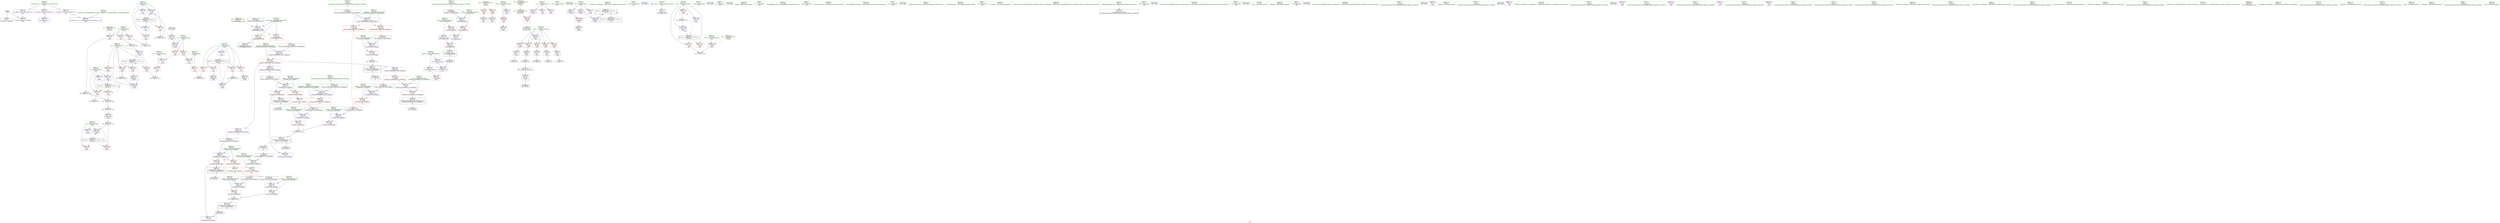 digraph "SVFG" {
	label="SVFG";

	Node0x559eb47b9fd0 [shape=record,color=grey,label="{NodeID: 0\nNullPtr}"];
	Node0x559eb47b9fd0 -> Node0x559eb47dc2d0[style=solid];
	Node0x559eb47b9fd0 -> Node0x559eb47dce20[style=solid];
	Node0x559eb47f8b10 [shape=record,color=black,label="{NodeID: 360\nMR_10V_3 = PHI(MR_10V_4, MR_10V_2, )\npts\{102 \}\n}"];
	Node0x559eb47f8b10 -> Node0x559eb47e0640[style=dashed];
	Node0x559eb47f8b10 -> Node0x559eb47e0710[style=dashed];
	Node0x559eb47f8b10 -> Node0x559eb47e07e0[style=dashed];
	Node0x559eb47f8b10 -> Node0x559eb47e08b0[style=dashed];
	Node0x559eb47f8b10 -> Node0x559eb47dd5a0[style=dashed];
	Node0x559eb47dc8e0 [shape=record,color=red,label="{NodeID: 194\n433\<--427\n\<--__a.addr\n_ZStanSt13_Ios_FmtflagsS_\n}"];
	Node0x559eb47dc8e0 -> Node0x559eb47ed350[style=solid];
	Node0x559eb47d9800 [shape=record,color=black,label="{NodeID: 111\n382\<--395\n_ZStaNRSt13_Ios_FmtflagsS__ret\<--\n_ZStaNRSt13_Ios_FmtflagsS_\n|{<s0>22}}"];
	Node0x559eb47d9800:s0 -> Node0x559eb4813480[style=solid,color=blue];
	Node0x559eb47d7950 [shape=record,color=green,label="{NodeID: 28\n316\<--1\n\<--dummyObj\nCan only get source location for instruction, argument, global var or function.|{<s0>20}}"];
	Node0x559eb47d7950:s0 -> Node0x559eb4814840[style=solid,color=red];
	Node0x559eb48141d0 [shape=record,color=black,label="{NodeID: 471\n399 = PHI(363, )\n0th arg _ZStcoSt13_Ios_Fmtflags }"];
	Node0x559eb48141d0 -> Node0x559eb47e6650[style=solid];
	Node0x559eb47de030 [shape=record,color=blue,label="{NodeID: 222\n326\<--323\n__n.addr\<--__n\n_ZSt12setprecisioni\n}"];
	Node0x559eb47de030 -> Node0x559eb47e19c0[style=dashed];
	Node0x559eb47dfae0 [shape=record,color=red,label="{NodeID: 139\n244\<--20\n\<--stdin\nmain\n}"];
	Node0x559eb47dfae0 -> Node0x559eb47d9320[style=solid];
	Node0x559eb47da390 [shape=record,color=green,label="{NodeID: 56\n235\<--236\nretval\<--retval_field_insensitive\nmain\n}"];
	Node0x559eb47da390 -> Node0x559eb47e1340[style=solid];
	Node0x559eb47da390 -> Node0x559eb47ddc20[style=solid];
	Node0x559eb47e11a0 [shape=record,color=red,label="{NodeID: 167\n145\<--144\n\<--arrayidx\n_Z2gov\n|{<s0>7}}"];
	Node0x559eb47e11a0:s0 -> Node0x559eb4813ac0[style=solid,color=red];
	Node0x559eb47dbcc0 [shape=record,color=green,label="{NodeID: 84\n411\<--412\n__b.addr\<--__b.addr_field_insensitive\n_ZStoRRSt13_Ios_FmtflagsS_\n}"];
	Node0x559eb47dbcc0 -> Node0x559eb47dc740[style=solid];
	Node0x559eb47dbcc0 -> Node0x559eb47e67f0[style=solid];
	Node0x559eb47d5790 [shape=record,color=green,label="{NodeID: 1\n7\<--1\n__dso_handle\<--dummyObj\nGlob }"];
	Node0x559eb4810190 [shape=record,color=black,label="{NodeID: 444\n254 = PHI()\n}"];
	Node0x559eb47f9010 [shape=record,color=black,label="{NodeID: 361\nMR_24V_2 = PHI(MR_24V_4, MR_24V_1, )\npts\{130000 \}\n|{|<s3>18}}"];
	Node0x559eb47f9010 -> Node0x559eb47e1270[style=dashed];
	Node0x559eb47f9010 -> Node0x559eb47dd4d0[style=dashed];
	Node0x559eb47f9010 -> Node0x559eb47f9010[style=dashed];
	Node0x559eb47f9010:s3 -> Node0x559eb47fa910[style=dashed,color=blue];
	Node0x559eb47dc9b0 [shape=record,color=red,label="{NodeID: 195\n434\<--429\n\<--__b.addr\n_ZStanSt13_Ios_FmtflagsS_\n}"];
	Node0x559eb47dc9b0 -> Node0x559eb47ed350[style=solid];
	Node0x559eb47d98d0 [shape=record,color=black,label="{NodeID: 112\n398\<--404\n_ZStcoSt13_Ios_Fmtflags_ret\<--neg\n_ZStcoSt13_Ios_Fmtflags\n|{<s0>21}}"];
	Node0x559eb47d98d0:s0 -> Node0x559eb48132b0[style=solid,color=blue];
	Node0x559eb47d7a50 [shape=record,color=green,label="{NodeID: 29\n317\<--1\n\<--dummyObj\nCan only get source location for instruction, argument, global var or function.|{<s0>20}}"];
	Node0x559eb47d7a50:s0 -> Node0x559eb4814980[style=solid,color=red];
	Node0x559eb4814340 [shape=record,color=black,label="{NodeID: 472\n323 = PHI(260, )\n0th arg _ZSt12setprecisioni }"];
	Node0x559eb4814340 -> Node0x559eb47de030[style=solid];
	Node0x559eb47e2a80 [shape=record,color=yellow,style=double,label="{NodeID: 389\n4V_1 = ENCHI(MR_4V_0)\npts\{96 \}\nFun[_Z2gov]}"];
	Node0x559eb47e2a80 -> Node0x559eb47e0090[style=dashed];
	Node0x559eb47e2a80 -> Node0x559eb47e0160[style=dashed];
	Node0x559eb47e2a80 -> Node0x559eb47e0230[style=dashed];
	Node0x559eb47de100 [shape=record,color=blue,label="{NodeID: 223\n329\<--330\n_M_n\<--\n_ZSt12setprecisioni\n}"];
	Node0x559eb47de100 -> Node0x559eb47e1a90[style=dashed];
	Node0x559eb47dfbb0 [shape=record,color=red,label="{NodeID: 140\n250\<--25\n\<--stdout\nmain\n}"];
	Node0x559eb47dfbb0 -> Node0x559eb47d93f0[style=solid];
	Node0x559eb47da460 [shape=record,color=green,label="{NodeID: 57\n237\<--238\nagg.tmp\<--agg.tmp_field_insensitive\nmain\n}"];
	Node0x559eb47da460 -> Node0x559eb47df530[style=solid];
	Node0x559eb47da460 -> Node0x559eb47df600[style=solid];
	Node0x559eb47e1270 [shape=record,color=red,label="{NodeID: 168\n187\<--186\n\<--arrayidx16\n_Z2gov\n}"];
	Node0x559eb47e1270 -> Node0x559eb47d9180[style=solid];
	Node0x559eb47dbd90 [shape=record,color=green,label="{NodeID: 85\n419\<--420\n_ZStorSt13_Ios_FmtflagsS_\<--_ZStorSt13_Ios_FmtflagsS__field_insensitive\n}"];
	Node0x559eb47d5820 [shape=record,color=green,label="{NodeID: 2\n14\<--1\n_ZSt3cin\<--dummyObj\nGlob }"];
	Node0x559eb480ff20 [shape=record,color=black,label="{NodeID: 445\n42 = PHI()\n}"];
	Node0x559eb47dca80 [shape=record,color=red,label="{NodeID: 196\n446\<--440\n\<--__a.addr\n_ZStorSt13_Ios_FmtflagsS_\n}"];
	Node0x559eb47dca80 -> Node0x559eb47ed4d0[style=solid];
	Node0x559eb47d99a0 [shape=record,color=black,label="{NodeID: 113\n406\<--421\n_ZStoRRSt13_Ios_FmtflagsS__ret\<--\n_ZStoRRSt13_Ios_FmtflagsS_\n|{<s0>24}}"];
	Node0x559eb47d99a0:s0 -> Node0x559eb4813700[style=solid,color=blue];
	Node0x559eb47d7b50 [shape=record,color=green,label="{NodeID: 30\n4\<--6\n_ZStL8__ioinit\<--_ZStL8__ioinit_field_insensitive\nGlob }"];
	Node0x559eb47d7b50 -> Node0x559eb47de7a0[style=solid];
	Node0x559eb4814480 [shape=record,color=black,label="{NodeID: 473\n407 = PHI(376, )\n0th arg _ZStoRRSt13_Ios_FmtflagsS_ }"];
	Node0x559eb4814480 -> Node0x559eb47e6720[style=solid];
	Node0x559eb47de1d0 [shape=record,color=blue,label="{NodeID: 224\n348\<--345\nthis.addr\<--this\n_ZNSt8ios_base4setfESt13_Ios_FmtflagsS0_\n}"];
	Node0x559eb47de1d0 -> Node0x559eb47e1b60[style=dashed];
	Node0x559eb47dfc80 [shape=record,color=red,label="{NodeID: 141\n64\<--61\n\<--c.addr\n_Z2isc\n}"];
	Node0x559eb47dfc80 -> Node0x559eb47dc4d0[style=solid];
	Node0x559eb47da530 [shape=record,color=green,label="{NodeID: 58\n239\<--240\ntestn\<--testn_field_insensitive\nmain\n}"];
	Node0x559eb47da530 -> Node0x559eb47e1410[style=solid];
	Node0x559eb47e1340 [shape=record,color=red,label="{NodeID: 169\n297\<--235\n\<--retval\nmain\n}"];
	Node0x559eb47e1340 -> Node0x559eb47d94c0[style=solid];
	Node0x559eb47dbe90 [shape=record,color=green,label="{NodeID: 86\n427\<--428\n__a.addr\<--__a.addr_field_insensitive\n_ZStanSt13_Ios_FmtflagsS_\n}"];
	Node0x559eb47dbe90 -> Node0x559eb47dc8e0[style=solid];
	Node0x559eb47dbe90 -> Node0x559eb47e6990[style=solid];
	Node0x559eb47d5ad0 [shape=record,color=green,label="{NodeID: 3\n15\<--1\n_ZSt4cout\<--dummyObj\nGlob }"];
	Node0x559eb4812540 [shape=record,color=black,label="{NodeID: 446\n120 = PHI()\n}"];
	Node0x559eb47f9a10 [shape=record,color=black,label="{NodeID: 363\nMR_14V_3 = PHI(MR_14V_5, MR_14V_2, )\npts\{106 \}\n}"];
	Node0x559eb47f9a10 -> Node0x559eb47e0a50[style=dashed];
	Node0x559eb47f9a10 -> Node0x559eb47e0b20[style=dashed];
	Node0x559eb47f9a10 -> Node0x559eb47dda80[style=dashed];
	Node0x559eb47f9a10 -> Node0x559eb47f9a10[style=dashed];
	Node0x559eb47dcb50 [shape=record,color=red,label="{NodeID: 197\n447\<--442\n\<--__b.addr\n_ZStorSt13_Ios_FmtflagsS_\n}"];
	Node0x559eb47dcb50 -> Node0x559eb47ed4d0[style=solid];
	Node0x559eb47d9a70 [shape=record,color=black,label="{NodeID: 114\n424\<--435\n_ZStanSt13_Ios_FmtflagsS__ret\<--and\n_ZStanSt13_Ios_FmtflagsS_\n|{<s0>23|<s1>25}}"];
	Node0x559eb47d9a70:s0 -> Node0x559eb4813590[style=solid,color=blue];
	Node0x559eb47d9a70:s1 -> Node0x559eb4813810[style=solid,color=blue];
	Node0x559eb47d7c50 [shape=record,color=green,label="{NodeID: 31\n8\<--10\nstr\<--str_field_insensitive\nGlob }"];
	Node0x559eb47d7c50 -> Node0x559eb47de870[style=solid];
	Node0x559eb47d7c50 -> Node0x559eb47de940[style=solid];
	Node0x559eb47d7c50 -> Node0x559eb47dea10[style=solid];
	Node0x559eb48145c0 [shape=record,color=black,label="{NodeID: 474\n408 = PHI(373, )\n1st arg _ZStoRRSt13_Ios_FmtflagsS_ }"];
	Node0x559eb48145c0 -> Node0x559eb47e67f0[style=solid];
	Node0x559eb47de2a0 [shape=record,color=blue,label="{NodeID: 225\n350\<--346\n__fmtfl.addr\<--__fmtfl\n_ZNSt8ios_base4setfESt13_Ios_FmtflagsS0_\n}"];
	Node0x559eb47de2a0 -> Node0x559eb47e1c30[style=dashed];
	Node0x559eb47dfd50 [shape=record,color=red,label="{NodeID: 142\n69\<--61\n\<--c.addr\n_Z2isc\n}"];
	Node0x559eb47dfd50 -> Node0x559eb47dc5a0[style=solid];
	Node0x559eb47da600 [shape=record,color=green,label="{NodeID: 59\n241\<--242\ntestc\<--testc_field_insensitive\nmain\n}"];
	Node0x559eb47da600 -> Node0x559eb47e14e0[style=solid];
	Node0x559eb47da600 -> Node0x559eb47e15b0[style=solid];
	Node0x559eb47da600 -> Node0x559eb47e1680[style=solid];
	Node0x559eb47da600 -> Node0x559eb47dddc0[style=solid];
	Node0x559eb47da600 -> Node0x559eb47dde90[style=solid];
	Node0x559eb47ebdf0 [shape=record,color=black,label="{NodeID: 336\n89 = PHI(90, 90, 90, 90, 86, )\n}"];
	Node0x559eb47ebdf0 -> Node0x559eb47d8d70[style=solid];
	Node0x559eb47e1410 [shape=record,color=red,label="{NodeID: 170\n274\<--239\n\<--testn\nmain\n}"];
	Node0x559eb47e1410 -> Node0x559eb47ed950[style=solid];
	Node0x559eb47dbf60 [shape=record,color=green,label="{NodeID: 87\n429\<--430\n__b.addr\<--__b.addr_field_insensitive\n_ZStanSt13_Ios_FmtflagsS_\n}"];
	Node0x559eb47dbf60 -> Node0x559eb47dc9b0[style=solid];
	Node0x559eb47dbf60 -> Node0x559eb47e6a60[style=solid];
	Node0x559eb47d5b60 [shape=record,color=green,label="{NodeID: 4\n16\<--1\n.str\<--dummyObj\nGlob }"];
	Node0x559eb4812610 [shape=record,color=black,label="{NodeID: 447\n123 = PHI()\n}"];
	Node0x559eb47f9f10 [shape=record,color=black,label="{NodeID: 364\nMR_16V_3 = PHI(MR_16V_5, MR_16V_2, )\npts\{108 \}\n}"];
	Node0x559eb47f9f10 -> Node0x559eb47e0bf0[style=dashed];
	Node0x559eb47f9f10 -> Node0x559eb47e0cc0[style=dashed];
	Node0x559eb47f9f10 -> Node0x559eb47dd9b0[style=dashed];
	Node0x559eb47f9f10 -> Node0x559eb47f9f10[style=dashed];
	Node0x559eb47dcc20 [shape=record,color=blue,label="{NodeID: 198\n454\<--31\nllvm.global_ctors_0\<--\nGlob }"];
	Node0x559eb47d9b40 [shape=record,color=black,label="{NodeID: 115\n437\<--448\n_ZStorSt13_Ios_FmtflagsS__ret\<--or\n_ZStorSt13_Ios_FmtflagsS_\n|{<s0>26}}"];
	Node0x559eb47d9b40:s0 -> Node0x559eb4813980[style=solid,color=blue];
	Node0x559eb47d7d50 [shape=record,color=green,label="{NodeID: 32\n11\<--13\nok\<--ok_field_insensitive\nGlob }"];
	Node0x559eb47d7d50 -> Node0x559eb47deae0[style=solid];
	Node0x559eb47d7d50 -> Node0x559eb47debb0[style=solid];
	Node0x559eb47d7d50 -> Node0x559eb47dec80[style=solid];
	Node0x559eb4814700 [shape=record,color=black,label="{NodeID: 475\n345 = PHI(314, )\n0th arg _ZNSt8ios_base4setfESt13_Ios_FmtflagsS0_ }"];
	Node0x559eb4814700 -> Node0x559eb47de1d0[style=solid];
	Node0x559eb47de370 [shape=record,color=blue,label="{NodeID: 226\n352\<--347\n__mask.addr\<--__mask\n_ZNSt8ios_base4setfESt13_Ios_FmtflagsS0_\n}"];
	Node0x559eb47de370 -> Node0x559eb47e1d00[style=dashed];
	Node0x559eb47de370 -> Node0x559eb47e1dd0[style=dashed];
	Node0x559eb47dfe20 [shape=record,color=red,label="{NodeID: 143\n74\<--61\n\<--c.addr\n_Z2isc\n}"];
	Node0x559eb47dfe20 -> Node0x559eb47dc670[style=solid];
	Node0x559eb47da6d0 [shape=record,color=green,label="{NodeID: 60\n248\<--249\nfreopen\<--freopen_field_insensitive\n}"];
	Node0x559eb47ec450 [shape=record,color=grey,label="{NodeID: 337\n294 = Binary(293, 150, )\n}"];
	Node0x559eb47ec450 -> Node0x559eb47dde90[style=solid];
	Node0x559eb47e14e0 [shape=record,color=red,label="{NodeID: 171\n273\<--241\n\<--testc\nmain\n}"];
	Node0x559eb47e14e0 -> Node0x559eb47ed950[style=solid];
	Node0x559eb47dc030 [shape=record,color=green,label="{NodeID: 88\n440\<--441\n__a.addr\<--__a.addr_field_insensitive\n_ZStorSt13_Ios_FmtflagsS_\n}"];
	Node0x559eb47dc030 -> Node0x559eb47dca80[style=solid];
	Node0x559eb47dc030 -> Node0x559eb47e6b30[style=solid];
	Node0x559eb47d5bf0 [shape=record,color=green,label="{NodeID: 5\n18\<--1\n.str.1\<--dummyObj\nGlob }"];
	Node0x559eb4812710 [shape=record,color=black,label="{NodeID: 448\n127 = PHI()\n}"];
	Node0x559eb4812710 -> Node0x559eb47d8e40[style=solid];
	Node0x559eb47fa410 [shape=record,color=black,label="{NodeID: 365\nMR_18V_3 = PHI(MR_18V_4, MR_18V_2, )\npts\{110 \}\n}"];
	Node0x559eb47fa410 -> Node0x559eb47e0d90[style=dashed];
	Node0x559eb47fa410 -> Node0x559eb47e0e60[style=dashed];
	Node0x559eb47fa410 -> Node0x559eb47e0f30[style=dashed];
	Node0x559eb47fa410 -> Node0x559eb47e1000[style=dashed];
	Node0x559eb47fa410 -> Node0x559eb47ddb50[style=dashed];
	Node0x559eb47dcd20 [shape=record,color=blue,label="{NodeID: 199\n455\<--32\nllvm.global_ctors_1\<--_GLOBAL__sub_I_random.johnnyh_0_1.cpp\nGlob }"];
	Node0x559eb47de7a0 [shape=record,color=purple,label="{NodeID: 116\n41\<--4\n\<--_ZStL8__ioinit\n__cxx_global_var_init\n}"];
	Node0x559eb47d7e50 [shape=record,color=green,label="{NodeID: 33\n30\<--34\nllvm.global_ctors\<--llvm.global_ctors_field_insensitive\nGlob }"];
	Node0x559eb47d7e50 -> Node0x559eb47df230[style=solid];
	Node0x559eb47d7e50 -> Node0x559eb47df330[style=solid];
	Node0x559eb47d7e50 -> Node0x559eb47df430[style=solid];
	Node0x559eb4814840 [shape=record,color=black,label="{NodeID: 476\n346 = PHI(316, )\n1st arg _ZNSt8ios_base4setfESt13_Ios_FmtflagsS0_ }"];
	Node0x559eb4814840 -> Node0x559eb47de2a0[style=solid];
	Node0x559eb47de440 [shape=record,color=blue,label="{NodeID: 227\n354\<--361\n__old\<--\n_ZNSt8ios_base4setfESt13_Ios_FmtflagsS0_\n}"];
	Node0x559eb47de440 -> Node0x559eb47e1ea0[style=dashed];
	Node0x559eb47dfef0 [shape=record,color=red,label="{NodeID: 144\n79\<--61\n\<--c.addr\n_Z2isc\n}"];
	Node0x559eb47dfef0 -> Node0x559eb47d8bd0[style=solid];
	Node0x559eb47da7d0 [shape=record,color=green,label="{NodeID: 61\n255\<--256\n_ZSt5fixedRSt8ios_base\<--_ZSt5fixedRSt8ios_base_field_insensitive\n}"];
	Node0x559eb47ec5d0 [shape=record,color=grey,label="{NodeID: 338\n167 = Binary(166, 150, )\n}"];
	Node0x559eb47ec5d0 -> Node0x559eb47dd5a0[style=solid];
	Node0x559eb47e15b0 [shape=record,color=red,label="{NodeID: 172\n281\<--241\n\<--testc\nmain\n}"];
	Node0x559eb47dc100 [shape=record,color=green,label="{NodeID: 89\n442\<--443\n__b.addr\<--__b.addr_field_insensitive\n_ZStorSt13_Ios_FmtflagsS_\n}"];
	Node0x559eb47dc100 -> Node0x559eb47dcb50[style=solid];
	Node0x559eb47dc100 -> Node0x559eb47e6c00[style=solid];
	Node0x559eb47d5c80 [shape=record,color=green,label="{NodeID: 6\n20\<--1\nstdin\<--dummyObj\nGlob }"];
	Node0x559eb4812870 [shape=record,color=black,label="{NodeID: 449\n146 = PHI(59, )\n}"];
	Node0x559eb47fa910 [shape=record,color=black,label="{NodeID: 366\nMR_24V_2 = PHI(MR_24V_3, MR_24V_1, )\npts\{130000 \}\n|{<s0>18}}"];
	Node0x559eb47fa910:s0 -> Node0x559eb47f9010[style=dashed,color=red];
	Node0x559eb47dce20 [shape=record,color=blue, style = dotted,label="{NodeID: 200\n456\<--3\nllvm.global_ctors_2\<--dummyVal\nGlob }"];
	Node0x559eb47de870 [shape=record,color=purple,label="{NodeID: 117\n119\<--8\n\<--str\n_Z2gov\n}"];
	Node0x559eb47d7f50 [shape=record,color=green,label="{NodeID: 34\n35\<--36\n__cxx_global_var_init\<--__cxx_global_var_init_field_insensitive\n}"];
	Node0x559eb4814980 [shape=record,color=black,label="{NodeID: 477\n347 = PHI(317, )\n2nd arg _ZNSt8ios_base4setfESt13_Ios_FmtflagsS0_ }"];
	Node0x559eb4814980 -> Node0x559eb47de370[style=solid];
	Node0x559eb47de510 [shape=record,color=blue,label="{NodeID: 228\n385\<--383\n__a.addr\<--__a\n_ZStaNRSt13_Ios_FmtflagsS_\n}"];
	Node0x559eb47de510 -> Node0x559eb47e2040[style=dashed];
	Node0x559eb47de510 -> Node0x559eb47e2110[style=dashed];
	Node0x559eb47dffc0 [shape=record,color=red,label="{NodeID: 145\n84\<--61\n\<--c.addr\n_Z2isc\n}"];
	Node0x559eb47dffc0 -> Node0x559eb47d8ca0[style=solid];
	Node0x559eb47da8d0 [shape=record,color=green,label="{NodeID: 62\n257\<--258\n_ZNSolsEPFRSt8ios_baseS0_E\<--_ZNSolsEPFRSt8ios_baseS0_E_field_insensitive\n}"];
	Node0x559eb47ec750 [shape=record,color=grey,label="{NodeID: 339\n149 = Binary(148, 150, )\n}"];
	Node0x559eb47ec750 -> Node0x559eb47dd330[style=solid];
	Node0x559eb47e1680 [shape=record,color=red,label="{NodeID: 173\n293\<--241\n\<--testc\nmain\n}"];
	Node0x559eb47e1680 -> Node0x559eb47ec450[style=solid];
	Node0x559eb47dc1d0 [shape=record,color=green,label="{NodeID: 90\n32\<--450\n_GLOBAL__sub_I_random.johnnyh_0_1.cpp\<--_GLOBAL__sub_I_random.johnnyh_0_1.cpp_field_insensitive\n}"];
	Node0x559eb47dc1d0 -> Node0x559eb47dcd20[style=solid];
	Node0x559eb47d64c0 [shape=record,color=green,label="{NodeID: 7\n21\<--1\n.str.2\<--dummyObj\nGlob }"];
	Node0x559eb4812970 [shape=record,color=black,label="{NodeID: 450\n212 = PHI()\n}"];
	Node0x559eb47fae10 [shape=record,color=black,label="{NodeID: 367\nMR_32V_3 = PHI(MR_32V_4, MR_32V_2, )\npts\{242 \}\n}"];
	Node0x559eb47fae10 -> Node0x559eb47e14e0[style=dashed];
	Node0x559eb47fae10 -> Node0x559eb47e15b0[style=dashed];
	Node0x559eb47fae10 -> Node0x559eb47e1680[style=dashed];
	Node0x559eb47fae10 -> Node0x559eb47dde90[style=dashed];
	Node0x559eb47dcf20 [shape=record,color=blue,label="{NodeID: 201\n61\<--60\nc.addr\<--c\n_Z2isc\n}"];
	Node0x559eb47dcf20 -> Node0x559eb47dfc80[style=dashed];
	Node0x559eb47dcf20 -> Node0x559eb47dfd50[style=dashed];
	Node0x559eb47dcf20 -> Node0x559eb47dfe20[style=dashed];
	Node0x559eb47dcf20 -> Node0x559eb47dfef0[style=dashed];
	Node0x559eb47dcf20 -> Node0x559eb47dffc0[style=dashed];
	Node0x559eb47de940 [shape=record,color=purple,label="{NodeID: 118\n126\<--8\n\<--str\n_Z2gov\n}"];
	Node0x559eb47d8050 [shape=record,color=green,label="{NodeID: 35\n39\<--40\n_ZNSt8ios_base4InitC1Ev\<--_ZNSt8ios_base4InitC1Ev_field_insensitive\n}"];
	Node0x559eb4814ac0 [shape=record,color=black,label="{NodeID: 478\n425 = PHI(371, 392, )\n0th arg _ZStanSt13_Ios_FmtflagsS_ }"];
	Node0x559eb4814ac0 -> Node0x559eb47e6990[style=solid];
	Node0x559eb47de5e0 [shape=record,color=blue,label="{NodeID: 229\n387\<--384\n__b.addr\<--__b\n_ZStaNRSt13_Ios_FmtflagsS_\n}"];
	Node0x559eb47de5e0 -> Node0x559eb47e21e0[style=dashed];
	Node0x559eb47e0090 [shape=record,color=red,label="{NodeID: 146\n156\<--95\n\<--k\n_Z2gov\n}"];
	Node0x559eb47e0090 -> Node0x559eb47eddd0[style=solid];
	Node0x559eb47da9d0 [shape=record,color=green,label="{NodeID: 63\n261\<--262\n_ZSt12setprecisioni\<--_ZSt12setprecisioni_field_insensitive\n}"];
	Node0x559eb47ec8d0 [shape=record,color=grey,label="{NodeID: 340\n208 = Binary(207, 150, )\n}"];
	Node0x559eb47ec8d0 -> Node0x559eb47ddb50[style=solid];
	Node0x559eb47e1750 [shape=record,color=red,label="{NodeID: 174\n266\<--265\n\<--coerce.dive4\nmain\n}"];
	Node0x559eb47dc2d0 [shape=record,color=black,label="{NodeID: 91\n2\<--3\ndummyVal\<--dummyVal\n}"];
	Node0x559eb47d6550 [shape=record,color=green,label="{NodeID: 8\n23\<--1\n.str.3\<--dummyObj\nGlob }"];
	Node0x559eb4812a40 [shape=record,color=black,label="{NodeID: 451\n259 = PHI(322, )\n}"];
	Node0x559eb4812a40 -> Node0x559eb47ddcf0[style=solid];
	Node0x559eb47dcff0 [shape=record,color=blue,label="{NodeID: 202\n97\<--130\nlen\<--conv\n_Z2gov\n}"];
	Node0x559eb47dcff0 -> Node0x559eb47e0300[style=dashed];
	Node0x559eb47dcff0 -> Node0x559eb47e03d0[style=dashed];
	Node0x559eb47dea10 [shape=record,color=purple,label="{NodeID: 119\n144\<--8\narrayidx\<--str\n_Z2gov\n}"];
	Node0x559eb47dea10 -> Node0x559eb47e11a0[style=solid];
	Node0x559eb47d8150 [shape=record,color=green,label="{NodeID: 36\n45\<--46\n__cxa_atexit\<--__cxa_atexit_field_insensitive\n}"];
	Node0x559eb4814cd0 [shape=record,color=black,label="{NodeID: 479\n426 = PHI(372, 393, )\n1st arg _ZStanSt13_Ios_FmtflagsS_ }"];
	Node0x559eb4814cd0 -> Node0x559eb47e6a60[style=solid];
	Node0x559eb47de6b0 [shape=record,color=blue,label="{NodeID: 230\n395\<--394\n\<--call\n_ZStaNRSt13_Ios_FmtflagsS_\n}"];
	Node0x559eb47e0160 [shape=record,color=red,label="{NodeID: 147\n174\<--95\n\<--k\n_Z2gov\n}"];
	Node0x559eb47e0160 -> Node0x559eb47ed1d0[style=solid];
	Node0x559eb47daad0 [shape=record,color=green,label="{NodeID: 64\n268\<--269\n_ZStlsIcSt11char_traitsIcEERSt13basic_ostreamIT_T0_ES6_St13_Setprecision\<--_ZStlsIcSt11char_traitsIcEERSt13basic_ostreamIT_T0_ES6_St13_Setprecision_field_insensitive\n}"];
	Node0x559eb47eca50 [shape=record,color=grey,label="{NodeID: 341\n404 = Binary(403, 173, )\n}"];
	Node0x559eb47eca50 -> Node0x559eb47d98d0[style=solid];
	Node0x559eb47e1820 [shape=record,color=red,label="{NodeID: 175\n314\<--311\n\<--__base.addr\n_ZSt5fixedRSt8ios_base\n|{<s0>20}}"];
	Node0x559eb47e1820:s0 -> Node0x559eb4814700[style=solid,color=red];
	Node0x559eb47dc3d0 [shape=record,color=black,label="{NodeID: 92\n43\<--44\n\<--_ZNSt8ios_base4InitD1Ev\nCan only get source location for instruction, argument, global var or function.}"];
	Node0x559eb47d6650 [shape=record,color=green,label="{NodeID: 9\n25\<--1\nstdout\<--dummyObj\nGlob }"];
	Node0x559eb4812c00 [shape=record,color=black,label="{NodeID: 452\n267 = PHI()\n}"];
	Node0x559eb47dd0c0 [shape=record,color=blue,label="{NodeID: 203\n99\<--133\nc\<--\n_Z2gov\n}"];
	Node0x559eb47dd0c0 -> Node0x559eb47f8610[style=dashed];
	Node0x559eb47deae0 [shape=record,color=purple,label="{NodeID: 120\n113\<--11\n\<--ok\n_Z2gov\n}"];
	Node0x559eb47d8250 [shape=record,color=green,label="{NodeID: 37\n44\<--50\n_ZNSt8ios_base4InitD1Ev\<--_ZNSt8ios_base4InitD1Ev_field_insensitive\n}"];
	Node0x559eb47d8250 -> Node0x559eb47dc3d0[style=solid];
	Node0x559eb47e6650 [shape=record,color=blue,label="{NodeID: 231\n400\<--399\n__a.addr\<--__a\n_ZStcoSt13_Ios_Fmtflags\n}"];
	Node0x559eb47e6650 -> Node0x559eb47e2380[style=dashed];
	Node0x559eb47e0230 [shape=record,color=red,label="{NodeID: 148\n197\<--95\n\<--k\n_Z2gov\n}"];
	Node0x559eb47e0230 -> Node0x559eb47ecd50[style=solid];
	Node0x559eb47dabd0 [shape=record,color=green,label="{NodeID: 65\n279\<--280\n_ZStlsISt11char_traitsIcEERSt13basic_ostreamIcT_ES5_PKc\<--_ZStlsISt11char_traitsIcEERSt13basic_ostreamIcT_ES5_PKc_field_insensitive\n}"];
	Node0x559eb47ecbd0 [shape=record,color=grey,label="{NodeID: 342\n200 = Binary(199, 150, )\n}"];
	Node0x559eb47ecbd0 -> Node0x559eb47d9250[style=solid];
	Node0x559eb47e18f0 [shape=record,color=red,label="{NodeID: 176\n320\<--311\n\<--__base.addr\n_ZSt5fixedRSt8ios_base\n}"];
	Node0x559eb47e18f0 -> Node0x559eb47d9590[style=solid];
	Node0x559eb47dc4d0 [shape=record,color=black,label="{NodeID: 93\n65\<--64\nconv\<--\n_Z2isc\n}"];
	Node0x559eb47dc4d0 -> Node0x559eb47ed650[style=solid];
	Node0x559eb47d6750 [shape=record,color=green,label="{NodeID: 10\n26\<--1\n.str.4\<--dummyObj\nGlob }"];
	Node0x559eb4812cd0 [shape=record,color=black,label="{NodeID: 453\n270 = PHI()\n}"];
	Node0x559eb47dd190 [shape=record,color=blue,label="{NodeID: 204\n101\<--133\ni\<--\n_Z2gov\n}"];
	Node0x559eb47dd190 -> Node0x559eb47f8b10[style=dashed];
	Node0x559eb47debb0 [shape=record,color=purple,label="{NodeID: 121\n161\<--11\narrayidx7\<--ok\n_Z2gov\n}"];
	Node0x559eb47debb0 -> Node0x559eb47dd4d0[style=solid];
	Node0x559eb47d8350 [shape=record,color=green,label="{NodeID: 38\n57\<--58\n_Z2isc\<--_Z2isc_field_insensitive\n}"];
	Node0x559eb47e3290 [shape=record,color=yellow,style=double,label="{NodeID: 398\n22V_1 = ENCHI(MR_22V_0)\npts\{100000 \}\nFun[_Z2gov]}"];
	Node0x559eb47e3290 -> Node0x559eb47e11a0[style=dashed];
	Node0x559eb47e6720 [shape=record,color=blue,label="{NodeID: 232\n409\<--407\n__a.addr\<--__a\n_ZStoRRSt13_Ios_FmtflagsS_\n}"];
	Node0x559eb47e6720 -> Node0x559eb47e2450[style=dashed];
	Node0x559eb47e6720 -> Node0x559eb47e2520[style=dashed];
	Node0x559eb47e0300 [shape=record,color=red,label="{NodeID: 149\n135\<--97\n\<--len\n_Z2gov\n}"];
	Node0x559eb47e0300 -> Node0x559eb47dd260[style=solid];
	Node0x559eb47dacd0 [shape=record,color=green,label="{NodeID: 66\n283\<--284\n_ZNSolsEi\<--_ZNSolsEi_field_insensitive\n}"];
	Node0x559eb47ecd50 [shape=record,color=grey,label="{NodeID: 343\n198 = Binary(197, 150, )\n}"];
	Node0x559eb47ecd50 -> Node0x559eb47eced0[style=solid];
	Node0x559eb47e19c0 [shape=record,color=red,label="{NodeID: 177\n330\<--326\n\<--__n.addr\n_ZSt12setprecisioni\n}"];
	Node0x559eb47e19c0 -> Node0x559eb47de100[style=solid];
	Node0x559eb47dc5a0 [shape=record,color=black,label="{NodeID: 94\n70\<--69\nconv1\<--\n_Z2isc\n}"];
	Node0x559eb47dc5a0 -> Node0x559eb47edc50[style=solid];
	Node0x559eb47d6850 [shape=record,color=green,label="{NodeID: 11\n28\<--1\n.str.5\<--dummyObj\nGlob }"];
	Node0x559eb4812da0 [shape=record,color=black,label="{NodeID: 454\n278 = PHI()\n}"];
	Node0x559eb47dd260 [shape=record,color=blue,label="{NodeID: 205\n103\<--135\n_i\<--\n_Z2gov\n}"];
	Node0x559eb47dd260 -> Node0x559eb47e0980[style=dashed];
	Node0x559eb47dec80 [shape=record,color=purple,label="{NodeID: 122\n186\<--11\narrayidx16\<--ok\n_Z2gov\n}"];
	Node0x559eb47dec80 -> Node0x559eb47e1270[style=solid];
	Node0x559eb47d8450 [shape=record,color=green,label="{NodeID: 39\n61\<--62\nc.addr\<--c.addr_field_insensitive\n_Z2isc\n}"];
	Node0x559eb47d8450 -> Node0x559eb47dfc80[style=solid];
	Node0x559eb47d8450 -> Node0x559eb47dfd50[style=solid];
	Node0x559eb47d8450 -> Node0x559eb47dfe20[style=solid];
	Node0x559eb47d8450 -> Node0x559eb47dfef0[style=solid];
	Node0x559eb47d8450 -> Node0x559eb47dffc0[style=solid];
	Node0x559eb47d8450 -> Node0x559eb47dcf20[style=solid];
	Node0x559eb47e67f0 [shape=record,color=blue,label="{NodeID: 233\n411\<--408\n__b.addr\<--__b\n_ZStoRRSt13_Ios_FmtflagsS_\n}"];
	Node0x559eb47e67f0 -> Node0x559eb47dc740[style=dashed];
	Node0x559eb47e03d0 [shape=record,color=red,label="{NodeID: 150\n177\<--97\n\<--len\n_Z2gov\n}"];
	Node0x559eb47e03d0 -> Node0x559eb47dd8e0[style=solid];
	Node0x559eb47dadd0 [shape=record,color=green,label="{NodeID: 67\n290\<--291\n_ZStlsISt11char_traitsIcEERSt13basic_ostreamIcT_ES5_c\<--_ZStlsISt11char_traitsIcEERSt13basic_ostreamIcT_ES5_c_field_insensitive\n}"];
	Node0x559eb47eced0 [shape=record,color=grey,label="{NodeID: 344\n199 = Binary(196, 198, )\n}"];
	Node0x559eb47eced0 -> Node0x559eb47ecbd0[style=solid];
	Node0x559eb47e1a90 [shape=record,color=red,label="{NodeID: 178\n333\<--332\n\<--coerce.dive\n_ZSt12setprecisioni\n}"];
	Node0x559eb47e1a90 -> Node0x559eb47d9660[style=solid];
	Node0x559eb47dc670 [shape=record,color=black,label="{NodeID: 95\n75\<--74\nconv4\<--\n_Z2isc\n}"];
	Node0x559eb47dc670 -> Node0x559eb47edad0[style=solid];
	Node0x559eb47d6950 [shape=record,color=green,label="{NodeID: 12\n31\<--1\n\<--dummyObj\nCan only get source location for instruction, argument, global var or function.}"];
	Node0x559eb4812e70 [shape=record,color=black,label="{NodeID: 455\n282 = PHI()\n}"];
	Node0x559eb47dd330 [shape=record,color=blue,label="{NodeID: 206\n99\<--149\nc\<--inc\n_Z2gov\n}"];
	Node0x559eb47dd330 -> Node0x559eb47e0570[style=dashed];
	Node0x559eb47dd330 -> Node0x559eb47f8610[style=dashed];
	Node0x559eb47ded50 [shape=record,color=purple,label="{NodeID: 123\n245\<--16\n\<--.str\nmain\n}"];
	Node0x559eb47d8520 [shape=record,color=green,label="{NodeID: 40\n92\<--93\n_Z2gov\<--_Z2gov_field_insensitive\n}"];
	Node0x559eb47e68c0 [shape=record,color=blue,label="{NodeID: 234\n421\<--418\n\<--call\n_ZStoRRSt13_Ios_FmtflagsS_\n}"];
	Node0x559eb47e04a0 [shape=record,color=red,label="{NodeID: 151\n148\<--99\n\<--c\n_Z2gov\n}"];
	Node0x559eb47e04a0 -> Node0x559eb47ec750[style=solid];
	Node0x559eb47daed0 [shape=record,color=green,label="{NodeID: 68\n311\<--312\n__base.addr\<--__base.addr_field_insensitive\n_ZSt5fixedRSt8ios_base\n}"];
	Node0x559eb47daed0 -> Node0x559eb47e1820[style=solid];
	Node0x559eb47daed0 -> Node0x559eb47e18f0[style=solid];
	Node0x559eb47daed0 -> Node0x559eb47ddf60[style=solid];
	Node0x559eb47ed050 [shape=record,color=grey,label="{NodeID: 345\n203 = Binary(202, 201, )\n}"];
	Node0x559eb47ed050 -> Node0x559eb47dda80[style=solid];
	Node0x559eb47e1b60 [shape=record,color=red,label="{NodeID: 179\n359\<--348\nthis1\<--this.addr\n_ZNSt8ios_base4setfESt13_Ios_FmtflagsS0_\n}"];
	Node0x559eb47e1b60 -> Node0x559eb47df870[style=solid];
	Node0x559eb47e1b60 -> Node0x559eb47df940[style=solid];
	Node0x559eb47e1b60 -> Node0x559eb47dfa10[style=solid];
	Node0x559eb47d8bd0 [shape=record,color=black,label="{NodeID: 96\n80\<--79\nconv7\<--\n_Z2isc\n}"];
	Node0x559eb47d8bd0 -> Node0x559eb47ed7d0[style=solid];
	Node0x559eb47d6a50 [shape=record,color=green,label="{NodeID: 13\n67\<--1\n\<--dummyObj\nCan only get source location for instruction, argument, global var or function.}"];
	Node0x559eb4812f70 [shape=record,color=black,label="{NodeID: 456\n286 = PHI()\n}"];
	Node0x559eb47dd400 [shape=record,color=blue,label="{NodeID: 207\n99\<--133\nc\<--\n_Z2gov\n}"];
	Node0x559eb47dd400 -> Node0x559eb47e0570[style=dashed];
	Node0x559eb47dd400 -> Node0x559eb47f8610[style=dashed];
	Node0x559eb47dee20 [shape=record,color=purple,label="{NodeID: 124\n246\<--18\n\<--.str.1\nmain\n}"];
	Node0x559eb47d8620 [shape=record,color=green,label="{NodeID: 41\n95\<--96\nk\<--k_field_insensitive\n_Z2gov\n}"];
	Node0x559eb47d8620 -> Node0x559eb47e0090[style=solid];
	Node0x559eb47d8620 -> Node0x559eb47e0160[style=solid];
	Node0x559eb47d8620 -> Node0x559eb47e0230[style=solid];
	Node0x559eb47e6990 [shape=record,color=blue,label="{NodeID: 235\n427\<--425\n__a.addr\<--__a\n_ZStanSt13_Ios_FmtflagsS_\n}"];
	Node0x559eb47e6990 -> Node0x559eb47dc8e0[style=dashed];
	Node0x559eb47e0570 [shape=record,color=red,label="{NodeID: 152\n155\<--99\n\<--c\n_Z2gov\n}"];
	Node0x559eb47e0570 -> Node0x559eb47eddd0[style=solid];
	Node0x559eb47dafa0 [shape=record,color=green,label="{NodeID: 69\n318\<--319\n_ZNSt8ios_base4setfESt13_Ios_FmtflagsS0_\<--_ZNSt8ios_base4setfESt13_Ios_FmtflagsS0__field_insensitive\n}"];
	Node0x559eb47ed1d0 [shape=record,color=grey,label="{NodeID: 346\n175 = Binary(174, 150, )\n}"];
	Node0x559eb47ed1d0 -> Node0x559eb47dd810[style=solid];
	Node0x559eb47e1c30 [shape=record,color=red,label="{NodeID: 180\n371\<--350\n\<--__fmtfl.addr\n_ZNSt8ios_base4setfESt13_Ios_FmtflagsS0_\n|{<s0>23}}"];
	Node0x559eb47e1c30:s0 -> Node0x559eb4814ac0[style=solid,color=red];
	Node0x559eb47d8ca0 [shape=record,color=black,label="{NodeID: 97\n85\<--84\nconv9\<--\n_Z2isc\n}"];
	Node0x559eb47d8ca0 -> Node0x559eb47ee0d0[style=solid];
	Node0x559eb47d6b50 [shape=record,color=green,label="{NodeID: 14\n72\<--1\n\<--dummyObj\nCan only get source location for instruction, argument, global var or function.}"];
	Node0x559eb4813040 [shape=record,color=black,label="{NodeID: 457\n288 = PHI()\n}"];
	Node0x559eb47dd4d0 [shape=record,color=blue,label="{NodeID: 208\n161\<--163\narrayidx7\<--\n_Z2gov\n}"];
	Node0x559eb47dd4d0 -> Node0x559eb47f9010[style=dashed];
	Node0x559eb47deef0 [shape=record,color=purple,label="{NodeID: 125\n251\<--21\n\<--.str.2\nmain\n}"];
	Node0x559eb47d86f0 [shape=record,color=green,label="{NodeID: 42\n97\<--98\nlen\<--len_field_insensitive\n_Z2gov\n}"];
	Node0x559eb47d86f0 -> Node0x559eb47e0300[style=solid];
	Node0x559eb47d86f0 -> Node0x559eb47e03d0[style=solid];
	Node0x559eb47d86f0 -> Node0x559eb47dcff0[style=solid];
	Node0x559eb47e6a60 [shape=record,color=blue,label="{NodeID: 236\n429\<--426\n__b.addr\<--__b\n_ZStanSt13_Ios_FmtflagsS_\n}"];
	Node0x559eb47e6a60 -> Node0x559eb47dc9b0[style=dashed];
	Node0x559eb47e0640 [shape=record,color=red,label="{NodeID: 153\n138\<--101\n\<--i\n_Z2gov\n}"];
	Node0x559eb47e0640 -> Node0x559eb47edf50[style=solid];
	Node0x559eb47db0a0 [shape=record,color=green,label="{NodeID: 70\n324\<--325\nretval\<--retval_field_insensitive\n_ZSt12setprecisioni\n}"];
	Node0x559eb47db0a0 -> Node0x559eb47df6d0[style=solid];
	Node0x559eb47db0a0 -> Node0x559eb47df7a0[style=solid];
	Node0x559eb47ed350 [shape=record,color=grey,label="{NodeID: 347\n435 = Binary(433, 434, )\n}"];
	Node0x559eb47ed350 -> Node0x559eb47d9a70[style=solid];
	Node0x559eb47e1d00 [shape=record,color=red,label="{NodeID: 181\n363\<--352\n\<--__mask.addr\n_ZNSt8ios_base4setfESt13_Ios_FmtflagsS0_\n|{<s0>21}}"];
	Node0x559eb47e1d00:s0 -> Node0x559eb48141d0[style=solid,color=red];
	Node0x559eb47d8d70 [shape=record,color=black,label="{NodeID: 98\n59\<--89\n_Z2isc_ret\<--\n_Z2isc\n|{<s0>7}}"];
	Node0x559eb47d8d70:s0 -> Node0x559eb4812870[style=solid,color=blue];
	Node0x559eb47d6c50 [shape=record,color=green,label="{NodeID: 15\n77\<--1\n\<--dummyObj\nCan only get source location for instruction, argument, global var or function.}"];
	Node0x559eb4813110 [shape=record,color=black,label="{NodeID: 458\n315 = PHI(344, )\n}"];
	Node0x559eb47dd5a0 [shape=record,color=blue,label="{NodeID: 209\n101\<--167\ni\<--inc9\n_Z2gov\n}"];
	Node0x559eb47dd5a0 -> Node0x559eb47f8b10[style=dashed];
	Node0x559eb47defc0 [shape=record,color=purple,label="{NodeID: 126\n252\<--23\n\<--.str.3\nmain\n}"];
	Node0x559eb47d87c0 [shape=record,color=green,label="{NodeID: 43\n99\<--100\nc\<--c_field_insensitive\n_Z2gov\n}"];
	Node0x559eb47d87c0 -> Node0x559eb47e04a0[style=solid];
	Node0x559eb47d87c0 -> Node0x559eb47e0570[style=solid];
	Node0x559eb47d87c0 -> Node0x559eb47dd0c0[style=solid];
	Node0x559eb47d87c0 -> Node0x559eb47dd330[style=solid];
	Node0x559eb47d87c0 -> Node0x559eb47dd400[style=solid];
	Node0x559eb47e6b30 [shape=record,color=blue,label="{NodeID: 237\n440\<--438\n__a.addr\<--__a\n_ZStorSt13_Ios_FmtflagsS_\n}"];
	Node0x559eb47e6b30 -> Node0x559eb47dca80[style=dashed];
	Node0x559eb47e0710 [shape=record,color=red,label="{NodeID: 154\n142\<--101\n\<--i\n_Z2gov\n}"];
	Node0x559eb47e0710 -> Node0x559eb47d8f10[style=solid];
	Node0x559eb47db170 [shape=record,color=green,label="{NodeID: 71\n326\<--327\n__n.addr\<--__n.addr_field_insensitive\n_ZSt12setprecisioni\n}"];
	Node0x559eb47db170 -> Node0x559eb47e19c0[style=solid];
	Node0x559eb47db170 -> Node0x559eb47de030[style=solid];
	Node0x559eb47ed4d0 [shape=record,color=grey,label="{NodeID: 348\n448 = Binary(446, 447, )\n}"];
	Node0x559eb47ed4d0 -> Node0x559eb47d9b40[style=solid];
	Node0x559eb47e1dd0 [shape=record,color=red,label="{NodeID: 182\n372\<--352\n\<--__mask.addr\n_ZNSt8ios_base4setfESt13_Ios_FmtflagsS0_\n|{<s0>23}}"];
	Node0x559eb47e1dd0:s0 -> Node0x559eb4814cd0[style=solid,color=red];
	Node0x559eb47d8e40 [shape=record,color=black,label="{NodeID: 99\n130\<--127\nconv\<--call2\n_Z2gov\n}"];
	Node0x559eb47d8e40 -> Node0x559eb47dcff0[style=solid];
	Node0x559eb47d6d50 [shape=record,color=green,label="{NodeID: 16\n82\<--1\n\<--dummyObj\nCan only get source location for instruction, argument, global var or function.}"];
	Node0x559eb48132b0 [shape=record,color=black,label="{NodeID: 459\n364 = PHI(398, )\n|{<s0>22}}"];
	Node0x559eb48132b0:s0 -> Node0x559eb4813d40[style=solid,color=red];
	Node0x559eb47fd920 [shape=record,color=yellow,style=double,label="{NodeID: 376\n38V_1 = ENCHI(MR_38V_0)\npts\{312 \}\nFun[_ZSt5fixedRSt8ios_base]}"];
	Node0x559eb47fd920 -> Node0x559eb47ddf60[style=dashed];
	Node0x559eb47dd670 [shape=record,color=blue,label="{NodeID: 210\n105\<--171\nans\<--\n_Z2gov\n}"];
	Node0x559eb47dd670 -> Node0x559eb47f9a10[style=dashed];
	Node0x559eb47df090 [shape=record,color=purple,label="{NodeID: 127\n277\<--26\n\<--.str.4\nmain\n}"];
	Node0x559eb47d8890 [shape=record,color=green,label="{NodeID: 44\n101\<--102\ni\<--i_field_insensitive\n_Z2gov\n}"];
	Node0x559eb47d8890 -> Node0x559eb47e0640[style=solid];
	Node0x559eb47d8890 -> Node0x559eb47e0710[style=solid];
	Node0x559eb47d8890 -> Node0x559eb47e07e0[style=solid];
	Node0x559eb47d8890 -> Node0x559eb47e08b0[style=solid];
	Node0x559eb47d8890 -> Node0x559eb47dd190[style=solid];
	Node0x559eb47d8890 -> Node0x559eb47dd5a0[style=solid];
	Node0x559eb47e6c00 [shape=record,color=blue,label="{NodeID: 238\n442\<--439\n__b.addr\<--__b\n_ZStorSt13_Ios_FmtflagsS_\n}"];
	Node0x559eb47e6c00 -> Node0x559eb47dcb50[style=dashed];
	Node0x559eb47e07e0 [shape=record,color=red,label="{NodeID: 155\n159\<--101\n\<--i\n_Z2gov\n}"];
	Node0x559eb47e07e0 -> Node0x559eb47d8fe0[style=solid];
	Node0x559eb47db240 [shape=record,color=green,label="{NodeID: 72\n348\<--349\nthis.addr\<--this.addr_field_insensitive\n_ZNSt8ios_base4setfESt13_Ios_FmtflagsS0_\n}"];
	Node0x559eb47db240 -> Node0x559eb47e1b60[style=solid];
	Node0x559eb47db240 -> Node0x559eb47de1d0[style=solid];
	Node0x559eb47ed650 [shape=record,color=grey,label="{NodeID: 349\n66 = cmp(65, 67, )\n}"];
	Node0x559eb47e1ea0 [shape=record,color=red,label="{NodeID: 183\n380\<--354\n\<--__old\n_ZNSt8ios_base4setfESt13_Ios_FmtflagsS0_\n}"];
	Node0x559eb47e1ea0 -> Node0x559eb47d9730[style=solid];
	Node0x559eb47d8f10 [shape=record,color=black,label="{NodeID: 100\n143\<--142\nidxprom\<--\n_Z2gov\n}"];
	Node0x559eb47d6e50 [shape=record,color=green,label="{NodeID: 17\n87\<--1\n\<--dummyObj\nCan only get source location for instruction, argument, global var or function.}"];
	Node0x559eb4813480 [shape=record,color=black,label="{NodeID: 460\n368 = PHI(382, )\n}"];
	Node0x559eb47dd740 [shape=record,color=blue,label="{NodeID: 211\n107\<--173\np\<--\n_Z2gov\n}"];
	Node0x559eb47dd740 -> Node0x559eb47f9f10[style=dashed];
	Node0x559eb47df160 [shape=record,color=purple,label="{NodeID: 128\n285\<--28\n\<--.str.5\nmain\n}"];
	Node0x559eb47d8960 [shape=record,color=green,label="{NodeID: 45\n103\<--104\n_i\<--_i_field_insensitive\n_Z2gov\n}"];
	Node0x559eb47d8960 -> Node0x559eb47e0980[style=solid];
	Node0x559eb47d8960 -> Node0x559eb47dd260[style=solid];
	Node0x559eb47e08b0 [shape=record,color=red,label="{NodeID: 156\n166\<--101\n\<--i\n_Z2gov\n}"];
	Node0x559eb47e08b0 -> Node0x559eb47ec5d0[style=solid];
	Node0x559eb47db310 [shape=record,color=green,label="{NodeID: 73\n350\<--351\n__fmtfl.addr\<--__fmtfl.addr_field_insensitive\n_ZNSt8ios_base4setfESt13_Ios_FmtflagsS0_\n}"];
	Node0x559eb47db310 -> Node0x559eb47e1c30[style=solid];
	Node0x559eb47db310 -> Node0x559eb47de2a0[style=solid];
	Node0x559eb47ed7d0 [shape=record,color=grey,label="{NodeID: 350\n81 = cmp(80, 82, )\n}"];
	Node0x559eb47e1f70 [shape=record,color=red,label="{NodeID: 184\n361\<--360\n\<--_M_flags\n_ZNSt8ios_base4setfESt13_Ios_FmtflagsS0_\n}"];
	Node0x559eb47e1f70 -> Node0x559eb47de440[style=solid];
	Node0x559eb47d8fe0 [shape=record,color=black,label="{NodeID: 101\n160\<--159\nidxprom6\<--\n_Z2gov\n}"];
	Node0x559eb47d6f50 [shape=record,color=green,label="{NodeID: 18\n90\<--1\n\<--dummyObj\nCan only get source location for instruction, argument, global var or function.}"];
	Node0x559eb4813590 [shape=record,color=black,label="{NodeID: 461\n373 = PHI(424, )\n|{<s0>24}}"];
	Node0x559eb4813590:s0 -> Node0x559eb48145c0[style=solid,color=red];
	Node0x559eb47dd810 [shape=record,color=blue,label="{NodeID: 212\n109\<--175\ni10\<--sub\n_Z2gov\n}"];
	Node0x559eb47dd810 -> Node0x559eb47fa410[style=dashed];
	Node0x559eb47df230 [shape=record,color=purple,label="{NodeID: 129\n454\<--30\nllvm.global_ctors_0\<--llvm.global_ctors\nGlob }"];
	Node0x559eb47df230 -> Node0x559eb47dcc20[style=solid];
	Node0x559eb47d8a30 [shape=record,color=green,label="{NodeID: 46\n105\<--106\nans\<--ans_field_insensitive\n_Z2gov\n}"];
	Node0x559eb47d8a30 -> Node0x559eb47e0a50[style=solid];
	Node0x559eb47d8a30 -> Node0x559eb47e0b20[style=solid];
	Node0x559eb47d8a30 -> Node0x559eb47dd670[style=solid];
	Node0x559eb47d8a30 -> Node0x559eb47dda80[style=solid];
	Node0x559eb47e0980 [shape=record,color=red,label="{NodeID: 157\n139\<--103\n\<--_i\n_Z2gov\n}"];
	Node0x559eb47e0980 -> Node0x559eb47edf50[style=solid];
	Node0x559eb47db3e0 [shape=record,color=green,label="{NodeID: 74\n352\<--353\n__mask.addr\<--__mask.addr_field_insensitive\n_ZNSt8ios_base4setfESt13_Ios_FmtflagsS0_\n}"];
	Node0x559eb47db3e0 -> Node0x559eb47e1d00[style=solid];
	Node0x559eb47db3e0 -> Node0x559eb47e1dd0[style=solid];
	Node0x559eb47db3e0 -> Node0x559eb47de370[style=solid];
	Node0x559eb47ed950 [shape=record,color=grey,label="{NodeID: 351\n275 = cmp(273, 274, )\n}"];
	Node0x559eb47e2040 [shape=record,color=red,label="{NodeID: 185\n391\<--385\n\<--__a.addr\n_ZStaNRSt13_Ios_FmtflagsS_\n}"];
	Node0x559eb47e2040 -> Node0x559eb47e22b0[style=solid];
	Node0x559eb47d90b0 [shape=record,color=black,label="{NodeID: 102\n185\<--184\nidxprom15\<--\n_Z2gov\n}"];
	Node0x559eb47d7050 [shape=record,color=green,label="{NodeID: 19\n115\<--1\n\<--dummyObj\nCan only get source location for instruction, argument, global var or function.}"];
	Node0x559eb4813700 [shape=record,color=black,label="{NodeID: 462\n377 = PHI(406, )\n}"];
	Node0x559eb47dd8e0 [shape=record,color=blue,label="{NodeID: 213\n111\<--177\n_i11\<--\n_Z2gov\n}"];
	Node0x559eb47dd8e0 -> Node0x559eb47e10d0[style=dashed];
	Node0x559eb47df330 [shape=record,color=purple,label="{NodeID: 130\n455\<--30\nllvm.global_ctors_1\<--llvm.global_ctors\nGlob }"];
	Node0x559eb47df330 -> Node0x559eb47dcd20[style=solid];
	Node0x559eb47d8b00 [shape=record,color=green,label="{NodeID: 47\n107\<--108\np\<--p_field_insensitive\n_Z2gov\n}"];
	Node0x559eb47d8b00 -> Node0x559eb47e0bf0[style=solid];
	Node0x559eb47d8b00 -> Node0x559eb47e0cc0[style=solid];
	Node0x559eb47d8b00 -> Node0x559eb47dd740[style=solid];
	Node0x559eb47d8b00 -> Node0x559eb47dd9b0[style=solid];
	Node0x559eb47e0a50 [shape=record,color=red,label="{NodeID: 158\n202\<--105\n\<--ans\n_Z2gov\n}"];
	Node0x559eb47e0a50 -> Node0x559eb47ed050[style=solid];
	Node0x559eb47db4b0 [shape=record,color=green,label="{NodeID: 75\n354\<--355\n__old\<--__old_field_insensitive\n_ZNSt8ios_base4setfESt13_Ios_FmtflagsS0_\n}"];
	Node0x559eb47db4b0 -> Node0x559eb47e1ea0[style=solid];
	Node0x559eb47db4b0 -> Node0x559eb47de440[style=solid];
	Node0x559eb47edad0 [shape=record,color=grey,label="{NodeID: 352\n76 = cmp(75, 77, )\n}"];
	Node0x559eb47e2110 [shape=record,color=red,label="{NodeID: 186\n395\<--385\n\<--__a.addr\n_ZStaNRSt13_Ios_FmtflagsS_\n}"];
	Node0x559eb47e2110 -> Node0x559eb47d9800[style=solid];
	Node0x559eb47e2110 -> Node0x559eb47de6b0[style=solid];
	Node0x559eb47d9180 [shape=record,color=black,label="{NodeID: 103\n188\<--187\ntobool\<--\n_Z2gov\n}"];
	Node0x559eb47d7150 [shape=record,color=green,label="{NodeID: 20\n116\<--1\n\<--dummyObj\nCan only get source location for instruction, argument, global var or function.}"];
	Node0x559eb4813810 [shape=record,color=black,label="{NodeID: 463\n394 = PHI(424, )\n}"];
	Node0x559eb4813810 -> Node0x559eb47de6b0[style=solid];
	Node0x559eb47dd9b0 [shape=record,color=blue,label="{NodeID: 214\n107\<--190\np\<--\n_Z2gov\n}"];
	Node0x559eb47dd9b0 -> Node0x559eb47e0bf0[style=dashed];
	Node0x559eb47dd9b0 -> Node0x559eb47e0cc0[style=dashed];
	Node0x559eb47dd9b0 -> Node0x559eb47f9f10[style=dashed];
	Node0x559eb47df430 [shape=record,color=purple,label="{NodeID: 131\n456\<--30\nllvm.global_ctors_2\<--llvm.global_ctors\nGlob }"];
	Node0x559eb47df430 -> Node0x559eb47dce20[style=solid];
	Node0x559eb47d9bf0 [shape=record,color=green,label="{NodeID: 48\n109\<--110\ni10\<--i10_field_insensitive\n_Z2gov\n}"];
	Node0x559eb47d9bf0 -> Node0x559eb47e0d90[style=solid];
	Node0x559eb47d9bf0 -> Node0x559eb47e0e60[style=solid];
	Node0x559eb47d9bf0 -> Node0x559eb47e0f30[style=solid];
	Node0x559eb47d9bf0 -> Node0x559eb47e1000[style=solid];
	Node0x559eb47d9bf0 -> Node0x559eb47dd810[style=solid];
	Node0x559eb47d9bf0 -> Node0x559eb47ddb50[style=solid];
	Node0x559eb47e0b20 [shape=record,color=red,label="{NodeID: 159\n211\<--105\n\<--ans\n_Z2gov\n}"];
	Node0x559eb47db580 [shape=record,color=green,label="{NodeID: 76\n365\<--366\n_ZStcoSt13_Ios_Fmtflags\<--_ZStcoSt13_Ios_Fmtflags_field_insensitive\n}"];
	Node0x559eb47edc50 [shape=record,color=grey,label="{NodeID: 353\n71 = cmp(70, 72, )\n}"];
	Node0x559eb47e21e0 [shape=record,color=red,label="{NodeID: 187\n393\<--387\n\<--__b.addr\n_ZStaNRSt13_Ios_FmtflagsS_\n|{<s0>25}}"];
	Node0x559eb47e21e0:s0 -> Node0x559eb4814cd0[style=solid,color=red];
	Node0x559eb47d9250 [shape=record,color=black,label="{NodeID: 104\n201\<--200\nconv23\<--add\n_Z2gov\n}"];
	Node0x559eb47d9250 -> Node0x559eb47ed050[style=solid];
	Node0x559eb47d7250 [shape=record,color=green,label="{NodeID: 21\n133\<--1\n\<--dummyObj\nCan only get source location for instruction, argument, global var or function.}"];
	Node0x559eb4813980 [shape=record,color=black,label="{NodeID: 464\n418 = PHI(437, )\n}"];
	Node0x559eb4813980 -> Node0x559eb47e68c0[style=solid];
	Node0x559eb47dda80 [shape=record,color=blue,label="{NodeID: 215\n105\<--203\nans\<--add24\n_Z2gov\n}"];
	Node0x559eb47dda80 -> Node0x559eb47f9a10[style=dashed];
	Node0x559eb47df530 [shape=record,color=purple,label="{NodeID: 132\n263\<--237\ncoerce.dive\<--agg.tmp\nmain\n}"];
	Node0x559eb47df530 -> Node0x559eb47ddcf0[style=solid];
	Node0x559eb47d9cc0 [shape=record,color=green,label="{NodeID: 49\n111\<--112\n_i11\<--_i11_field_insensitive\n_Z2gov\n}"];
	Node0x559eb47d9cc0 -> Node0x559eb47e10d0[style=solid];
	Node0x559eb47d9cc0 -> Node0x559eb47dd8e0[style=solid];
	Node0x559eb47e0bf0 [shape=record,color=red,label="{NodeID: 160\n193\<--107\n\<--p\n_Z2gov\n}"];
	Node0x559eb47e0bf0 -> Node0x559eb47ee250[style=solid];
	Node0x559eb47db680 [shape=record,color=green,label="{NodeID: 77\n369\<--370\n_ZStaNRSt13_Ios_FmtflagsS_\<--_ZStaNRSt13_Ios_FmtflagsS__field_insensitive\n}"];
	Node0x559eb47eddd0 [shape=record,color=grey,label="{NodeID: 354\n157 = cmp(155, 156, )\n}"];
	Node0x559eb47e22b0 [shape=record,color=red,label="{NodeID: 188\n392\<--391\n\<--\n_ZStaNRSt13_Ios_FmtflagsS_\n|{<s0>25}}"];
	Node0x559eb47e22b0:s0 -> Node0x559eb4814ac0[style=solid,color=red];
	Node0x559eb47d9320 [shape=record,color=black,label="{NodeID: 105\n247\<--244\ncall\<--\nmain\n}"];
	Node0x559eb47d7350 [shape=record,color=green,label="{NodeID: 22\n150\<--1\n\<--dummyObj\nCan only get source location for instruction, argument, global var or function.}"];
	Node0x559eb4813ac0 [shape=record,color=black,label="{NodeID: 465\n60 = PHI(145, )\n0th arg _Z2isc }"];
	Node0x559eb4813ac0 -> Node0x559eb47dcf20[style=solid];
	Node0x559eb47fdf20 [shape=record,color=yellow,style=double,label="{NodeID: 382\n26V_1 = ENCHI(MR_26V_0)\npts\{1 \}\nFun[main]}"];
	Node0x559eb47fdf20 -> Node0x559eb47dfae0[style=dashed];
	Node0x559eb47fdf20 -> Node0x559eb47dfbb0[style=dashed];
	Node0x559eb47ddb50 [shape=record,color=blue,label="{NodeID: 216\n109\<--208\ni10\<--inc27\n_Z2gov\n}"];
	Node0x559eb47ddb50 -> Node0x559eb47fa410[style=dashed];
	Node0x559eb47df600 [shape=record,color=purple,label="{NodeID: 133\n265\<--237\ncoerce.dive4\<--agg.tmp\nmain\n}"];
	Node0x559eb47df600 -> Node0x559eb47e1750[style=solid];
	Node0x559eb47d9d90 [shape=record,color=green,label="{NodeID: 50\n117\<--118\nllvm.memset.p0i8.i64\<--llvm.memset.p0i8.i64_field_insensitive\n}"];
	Node0x559eb47e0cc0 [shape=record,color=red,label="{NodeID: 161\n196\<--107\n\<--p\n_Z2gov\n}"];
	Node0x559eb47e0cc0 -> Node0x559eb47eced0[style=solid];
	Node0x559eb47db780 [shape=record,color=green,label="{NodeID: 78\n374\<--375\n_ZStanSt13_Ios_FmtflagsS_\<--_ZStanSt13_Ios_FmtflagsS__field_insensitive\n}"];
	Node0x559eb47edf50 [shape=record,color=grey,label="{NodeID: 355\n140 = cmp(138, 139, )\n}"];
	Node0x559eb47e2380 [shape=record,color=red,label="{NodeID: 189\n403\<--400\n\<--__a.addr\n_ZStcoSt13_Ios_Fmtflags\n}"];
	Node0x559eb47e2380 -> Node0x559eb47eca50[style=solid];
	Node0x559eb47d93f0 [shape=record,color=black,label="{NodeID: 106\n253\<--250\ncall1\<--\nmain\n}"];
	Node0x559eb47d7450 [shape=record,color=green,label="{NodeID: 23\n163\<--1\n\<--dummyObj\nCan only get source location for instruction, argument, global var or function.}"];
	Node0x559eb4813c00 [shape=record,color=black,label="{NodeID: 466\n383 = PHI(367, )\n0th arg _ZStaNRSt13_Ios_FmtflagsS_ }"];
	Node0x559eb4813c00 -> Node0x559eb47de510[style=solid];
	Node0x559eb47ddc20 [shape=record,color=blue,label="{NodeID: 217\n235\<--133\nretval\<--\nmain\n}"];
	Node0x559eb47ddc20 -> Node0x559eb47e1340[style=dashed];
	Node0x559eb47df6d0 [shape=record,color=purple,label="{NodeID: 134\n329\<--324\n_M_n\<--retval\n_ZSt12setprecisioni\n}"];
	Node0x559eb47df6d0 -> Node0x559eb47de100[style=solid];
	Node0x559eb47d9e90 [shape=record,color=green,label="{NodeID: 51\n121\<--122\n_ZStrsIcSt11char_traitsIcEERSt13basic_istreamIT_T0_ES6_PS3_\<--_ZStrsIcSt11char_traitsIcEERSt13basic_istreamIT_T0_ES6_PS3__field_insensitive\n}"];
	Node0x559eb4802420 [shape=record,color=yellow,style=double,label="{NodeID: 411\nRETMU(38V_2)\npts\{312 \}\nFun[_ZSt5fixedRSt8ios_base]}"];
	Node0x559eb47e0d90 [shape=record,color=red,label="{NodeID: 162\n180\<--109\n\<--i10\n_Z2gov\n}"];
	Node0x559eb47e0d90 -> Node0x559eb47ee3d0[style=solid];
	Node0x559eb47db880 [shape=record,color=green,label="{NodeID: 79\n378\<--379\n_ZStoRRSt13_Ios_FmtflagsS_\<--_ZStoRRSt13_Ios_FmtflagsS__field_insensitive\n}"];
	Node0x559eb47ee0d0 [shape=record,color=grey,label="{NodeID: 356\n86 = cmp(85, 87, )\n}"];
	Node0x559eb47ee0d0 -> Node0x559eb47ebdf0[style=solid];
	Node0x559eb47e2450 [shape=record,color=red,label="{NodeID: 190\n415\<--409\n\<--__a.addr\n_ZStoRRSt13_Ios_FmtflagsS_\n}"];
	Node0x559eb47e2450 -> Node0x559eb47dc810[style=solid];
	Node0x559eb47d94c0 [shape=record,color=black,label="{NodeID: 107\n234\<--297\nmain_ret\<--\nmain\n}"];
	Node0x559eb47d7550 [shape=record,color=green,label="{NodeID: 24\n171\<--1\n\<--dummyObj\nCan only get source location for instruction, argument, global var or function.}"];
	Node0x559eb4813d40 [shape=record,color=black,label="{NodeID: 467\n384 = PHI(364, )\n1st arg _ZStaNRSt13_Ios_FmtflagsS_ }"];
	Node0x559eb4813d40 -> Node0x559eb47de5e0[style=solid];
	Node0x559eb47e25f0 [shape=record,color=yellow,style=double,label="{NodeID: 384\n30V_1 = ENCHI(MR_30V_0)\npts\{240 \}\nFun[main]}"];
	Node0x559eb47e25f0 -> Node0x559eb47e1410[style=dashed];
	Node0x559eb47ddcf0 [shape=record,color=blue,label="{NodeID: 218\n263\<--259\ncoerce.dive\<--call3\nmain\n}"];
	Node0x559eb47ddcf0 -> Node0x559eb47e1750[style=dashed];
	Node0x559eb47df7a0 [shape=record,color=purple,label="{NodeID: 135\n332\<--324\ncoerce.dive\<--retval\n_ZSt12setprecisioni\n}"];
	Node0x559eb47df7a0 -> Node0x559eb47e1a90[style=solid];
	Node0x559eb47d9f90 [shape=record,color=green,label="{NodeID: 52\n124\<--125\n_ZNSirsERi\<--_ZNSirsERi_field_insensitive\n}"];
	Node0x559eb47e0e60 [shape=record,color=red,label="{NodeID: 163\n184\<--109\n\<--i10\n_Z2gov\n}"];
	Node0x559eb47e0e60 -> Node0x559eb47d90b0[style=solid];
	Node0x559eb47db980 [shape=record,color=green,label="{NodeID: 80\n385\<--386\n__a.addr\<--__a.addr_field_insensitive\n_ZStaNRSt13_Ios_FmtflagsS_\n}"];
	Node0x559eb47db980 -> Node0x559eb47e2040[style=solid];
	Node0x559eb47db980 -> Node0x559eb47e2110[style=solid];
	Node0x559eb47db980 -> Node0x559eb47de510[style=solid];
	Node0x559eb47ee250 [shape=record,color=grey,label="{NodeID: 357\n194 = cmp(193, 173, )\n}"];
	Node0x559eb47e2520 [shape=record,color=red,label="{NodeID: 191\n421\<--409\n\<--__a.addr\n_ZStoRRSt13_Ios_FmtflagsS_\n}"];
	Node0x559eb47e2520 -> Node0x559eb47d99a0[style=solid];
	Node0x559eb47e2520 -> Node0x559eb47e68c0[style=solid];
	Node0x559eb47d9590 [shape=record,color=black,label="{NodeID: 108\n309\<--320\n_ZSt5fixedRSt8ios_base_ret\<--\n_ZSt5fixedRSt8ios_base\n}"];
	Node0x559eb47d7650 [shape=record,color=green,label="{NodeID: 25\n173\<--1\n\<--dummyObj\nCan only get source location for instruction, argument, global var or function.}"];
	Node0x559eb4813e80 [shape=record,color=black,label="{NodeID: 468\n438 = PHI(416, )\n0th arg _ZStorSt13_Ios_FmtflagsS_ }"];
	Node0x559eb4813e80 -> Node0x559eb47e6b30[style=solid];
	Node0x559eb47dddc0 [shape=record,color=blue,label="{NodeID: 219\n241\<--150\ntestc\<--\nmain\n}"];
	Node0x559eb47dddc0 -> Node0x559eb47fae10[style=dashed];
	Node0x559eb47df870 [shape=record,color=purple,label="{NodeID: 136\n360\<--359\n_M_flags\<--this1\n_ZNSt8ios_base4setfESt13_Ios_FmtflagsS0_\n}"];
	Node0x559eb47df870 -> Node0x559eb47e1f70[style=solid];
	Node0x559eb47da090 [shape=record,color=green,label="{NodeID: 53\n128\<--129\nstrlen\<--strlen_field_insensitive\n}"];
	Node0x559eb47e0f30 [shape=record,color=red,label="{NodeID: 164\n190\<--109\n\<--i10\n_Z2gov\n}"];
	Node0x559eb47e0f30 -> Node0x559eb47dd9b0[style=solid];
	Node0x559eb47dba50 [shape=record,color=green,label="{NodeID: 81\n387\<--388\n__b.addr\<--__b.addr_field_insensitive\n_ZStaNRSt13_Ios_FmtflagsS_\n}"];
	Node0x559eb47dba50 -> Node0x559eb47e21e0[style=solid];
	Node0x559eb47dba50 -> Node0x559eb47de5e0[style=solid];
	Node0x559eb47ee3d0 [shape=record,color=grey,label="{NodeID: 358\n182 = cmp(180, 181, )\n}"];
	Node0x559eb47dc740 [shape=record,color=red,label="{NodeID: 192\n417\<--411\n\<--__b.addr\n_ZStoRRSt13_Ios_FmtflagsS_\n|{<s0>26}}"];
	Node0x559eb47dc740:s0 -> Node0x559eb4813fc0[style=solid,color=red];
	Node0x559eb47d9660 [shape=record,color=black,label="{NodeID: 109\n322\<--333\n_ZSt12setprecisioni_ret\<--\n_ZSt12setprecisioni\n|{<s0>12}}"];
	Node0x559eb47d9660:s0 -> Node0x559eb4812a40[style=solid,color=blue];
	Node0x559eb47d7750 [shape=record,color=green,label="{NodeID: 26\n260\<--1\n\<--dummyObj\nCan only get source location for instruction, argument, global var or function.|{<s0>12}}"];
	Node0x559eb47d7750:s0 -> Node0x559eb4814340[style=solid,color=red];
	Node0x559eb4813fc0 [shape=record,color=black,label="{NodeID: 469\n439 = PHI(417, )\n1st arg _ZStorSt13_Ios_FmtflagsS_ }"];
	Node0x559eb4813fc0 -> Node0x559eb47e6c00[style=solid];
	Node0x559eb47e27e0 [shape=record,color=yellow,style=double,label="{NodeID: 386\n22V_1 = ENCHI(MR_22V_0)\npts\{100000 \}\nFun[main]|{<s0>18}}"];
	Node0x559eb47e27e0:s0 -> Node0x559eb47e3290[style=dashed,color=red];
	Node0x559eb47dde90 [shape=record,color=blue,label="{NodeID: 220\n241\<--294\ntestc\<--inc\nmain\n}"];
	Node0x559eb47dde90 -> Node0x559eb47fae10[style=dashed];
	Node0x559eb47df940 [shape=record,color=purple,label="{NodeID: 137\n367\<--359\n_M_flags2\<--this1\n_ZNSt8ios_base4setfESt13_Ios_FmtflagsS0_\n|{<s0>22}}"];
	Node0x559eb47df940:s0 -> Node0x559eb4813c00[style=solid,color=red];
	Node0x559eb47da190 [shape=record,color=green,label="{NodeID: 54\n213\<--214\n_ZNSolsEx\<--_ZNSolsEx_field_insensitive\n}"];
	Node0x559eb47e1000 [shape=record,color=red,label="{NodeID: 165\n207\<--109\n\<--i10\n_Z2gov\n}"];
	Node0x559eb47e1000 -> Node0x559eb47ec8d0[style=solid];
	Node0x559eb47dbb20 [shape=record,color=green,label="{NodeID: 82\n400\<--401\n__a.addr\<--__a.addr_field_insensitive\n_ZStcoSt13_Ios_Fmtflags\n}"];
	Node0x559eb47dbb20 -> Node0x559eb47e2380[style=solid];
	Node0x559eb47dbb20 -> Node0x559eb47e6650[style=solid];
	Node0x559eb47f8610 [shape=record,color=black,label="{NodeID: 359\nMR_8V_3 = PHI(MR_8V_5, MR_8V_2, )\npts\{100 \}\n}"];
	Node0x559eb47f8610 -> Node0x559eb47e04a0[style=dashed];
	Node0x559eb47f8610 -> Node0x559eb47dd330[style=dashed];
	Node0x559eb47f8610 -> Node0x559eb47dd400[style=dashed];
	Node0x559eb47dc810 [shape=record,color=red,label="{NodeID: 193\n416\<--415\n\<--\n_ZStoRRSt13_Ios_FmtflagsS_\n|{<s0>26}}"];
	Node0x559eb47dc810:s0 -> Node0x559eb4813e80[style=solid,color=red];
	Node0x559eb47d9730 [shape=record,color=black,label="{NodeID: 110\n344\<--380\n_ZNSt8ios_base4setfESt13_Ios_FmtflagsS0__ret\<--\n_ZNSt8ios_base4setfESt13_Ios_FmtflagsS0_\n|{<s0>20}}"];
	Node0x559eb47d9730:s0 -> Node0x559eb4813110[style=solid,color=blue];
	Node0x559eb47d7850 [shape=record,color=green,label="{NodeID: 27\n289\<--1\n\<--dummyObj\nCan only get source location for instruction, argument, global var or function.}"];
	Node0x559eb4814100 [shape=record,color=black,label="{NodeID: 470\n310 = PHI()\n0th arg _ZSt5fixedRSt8ios_base }"];
	Node0x559eb4814100 -> Node0x559eb47ddf60[style=solid];
	Node0x559eb47ddf60 [shape=record,color=blue,label="{NodeID: 221\n311\<--310\n__base.addr\<--__base\n_ZSt5fixedRSt8ios_base\n}"];
	Node0x559eb47ddf60 -> Node0x559eb47e1820[style=dashed];
	Node0x559eb47ddf60 -> Node0x559eb47e18f0[style=dashed];
	Node0x559eb47dfa10 [shape=record,color=purple,label="{NodeID: 138\n376\<--359\n_M_flags5\<--this1\n_ZNSt8ios_base4setfESt13_Ios_FmtflagsS0_\n|{<s0>24}}"];
	Node0x559eb47dfa10:s0 -> Node0x559eb4814480[style=solid,color=red];
	Node0x559eb47da290 [shape=record,color=green,label="{NodeID: 55\n232\<--233\nmain\<--main_field_insensitive\n}"];
	Node0x559eb47e10d0 [shape=record,color=red,label="{NodeID: 166\n181\<--111\n\<--_i11\n_Z2gov\n}"];
	Node0x559eb47e10d0 -> Node0x559eb47ee3d0[style=solid];
	Node0x559eb47dbbf0 [shape=record,color=green,label="{NodeID: 83\n409\<--410\n__a.addr\<--__a.addr_field_insensitive\n_ZStoRRSt13_Ios_FmtflagsS_\n}"];
	Node0x559eb47dbbf0 -> Node0x559eb47e2450[style=solid];
	Node0x559eb47dbbf0 -> Node0x559eb47e2520[style=solid];
	Node0x559eb47dbbf0 -> Node0x559eb47e6720[style=solid];
}
